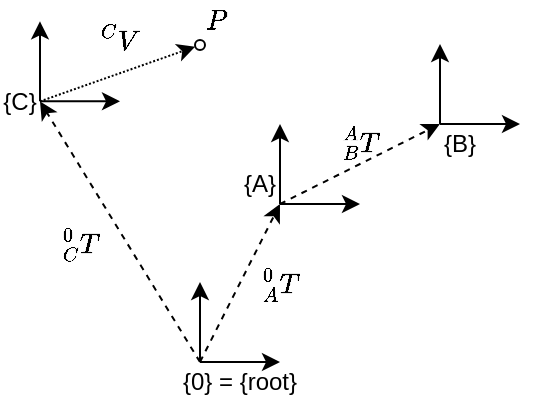 <mxfile version="22.0.3" type="device">
  <diagram name="Page-1" id="YHwHz5CtO0r4rTTCko6j">
    <mxGraphModel dx="683" dy="48" grid="1" gridSize="10" guides="1" tooltips="1" connect="1" arrows="1" fold="1" page="1" pageScale="1" pageWidth="400" pageHeight="400" math="1" shadow="0">
      <root>
        <mxCell id="0" />
        <mxCell id="1" parent="0" />
        <mxCell id="9bauoa5YYWKP2KJ3byO4-3" value="$$P$$" style="text;html=1;strokeColor=none;fillColor=none;align=center;verticalAlign=middle;whiteSpace=wrap;rounded=0;" parent="1" vertex="1">
          <mxGeometry x="117.5" y="418" width="20" height="20" as="geometry" />
        </mxCell>
        <mxCell id="7qCq1GFNX_gJc4Ww-9VF-2" value="" style="endArrow=classic;html=1;rounded=0;" parent="1" edge="1">
          <mxGeometry width="50" height="50" relative="1" as="geometry">
            <mxPoint x="120" y="599" as="sourcePoint" />
            <mxPoint x="120" y="559" as="targetPoint" />
          </mxGeometry>
        </mxCell>
        <mxCell id="7qCq1GFNX_gJc4Ww-9VF-3" value="" style="endArrow=classic;html=1;rounded=0;" parent="1" edge="1">
          <mxGeometry width="50" height="50" relative="1" as="geometry">
            <mxPoint x="120" y="599" as="sourcePoint" />
            <mxPoint x="160" y="599" as="targetPoint" />
          </mxGeometry>
        </mxCell>
        <mxCell id="7qCq1GFNX_gJc4Ww-9VF-4" value="" style="endArrow=classic;html=1;rounded=0;" parent="1" edge="1">
          <mxGeometry width="50" height="50" relative="1" as="geometry">
            <mxPoint x="160" y="520" as="sourcePoint" />
            <mxPoint x="160" y="480" as="targetPoint" />
          </mxGeometry>
        </mxCell>
        <mxCell id="7qCq1GFNX_gJc4Ww-9VF-5" value="" style="endArrow=classic;html=1;rounded=0;" parent="1" edge="1">
          <mxGeometry width="50" height="50" relative="1" as="geometry">
            <mxPoint x="160" y="520" as="sourcePoint" />
            <mxPoint x="200" y="520" as="targetPoint" />
          </mxGeometry>
        </mxCell>
        <mxCell id="7qCq1GFNX_gJc4Ww-9VF-6" value="" style="endArrow=classic;html=1;rounded=0;" parent="1" edge="1">
          <mxGeometry width="50" height="50" relative="1" as="geometry">
            <mxPoint x="240" y="480" as="sourcePoint" />
            <mxPoint x="240" y="440" as="targetPoint" />
          </mxGeometry>
        </mxCell>
        <mxCell id="7qCq1GFNX_gJc4Ww-9VF-7" value="" style="endArrow=classic;html=1;rounded=0;" parent="1" edge="1">
          <mxGeometry width="50" height="50" relative="1" as="geometry">
            <mxPoint x="240" y="480" as="sourcePoint" />
            <mxPoint x="280" y="480" as="targetPoint" />
          </mxGeometry>
        </mxCell>
        <mxCell id="7qCq1GFNX_gJc4Ww-9VF-8" value="" style="endArrow=classic;html=1;rounded=0;exitX=1;exitY=0.5;exitDx=0;exitDy=0;" parent="1" source="7qCq1GFNX_gJc4Ww-9VF-16" edge="1">
          <mxGeometry width="50" height="50" relative="1" as="geometry">
            <mxPoint x="40" y="468.67" as="sourcePoint" />
            <mxPoint x="40" y="428.67" as="targetPoint" />
          </mxGeometry>
        </mxCell>
        <mxCell id="7qCq1GFNX_gJc4Ww-9VF-9" value="" style="endArrow=classic;html=1;rounded=0;" parent="1" edge="1">
          <mxGeometry width="50" height="50" relative="1" as="geometry">
            <mxPoint x="40" y="468.67" as="sourcePoint" />
            <mxPoint x="80" y="468.67" as="targetPoint" />
          </mxGeometry>
        </mxCell>
        <mxCell id="7qCq1GFNX_gJc4Ww-9VF-10" value="" style="endArrow=classic;html=1;rounded=0;dashed=1;entryX=1;entryY=1;entryDx=0;entryDy=0;" parent="1" target="7qCq1GFNX_gJc4Ww-9VF-14" edge="1">
          <mxGeometry width="50" height="50" relative="1" as="geometry">
            <mxPoint x="120" y="599" as="sourcePoint" />
            <mxPoint x="160" y="519" as="targetPoint" />
          </mxGeometry>
        </mxCell>
        <mxCell id="7qCq1GFNX_gJc4Ww-9VF-11" value="" style="endArrow=classic;html=1;rounded=0;dashed=1;entryX=0;entryY=0;entryDx=0;entryDy=0;" parent="1" target="7qCq1GFNX_gJc4Ww-9VF-15" edge="1">
          <mxGeometry width="50" height="50" relative="1" as="geometry">
            <mxPoint x="160" y="520" as="sourcePoint" />
            <mxPoint x="200" y="401" as="targetPoint" />
          </mxGeometry>
        </mxCell>
        <mxCell id="7qCq1GFNX_gJc4Ww-9VF-12" value="" style="endArrow=classic;html=1;rounded=0;dashed=1;entryX=1;entryY=0.5;entryDx=0;entryDy=0;" parent="1" target="7qCq1GFNX_gJc4Ww-9VF-16" edge="1">
          <mxGeometry width="50" height="50" relative="1" as="geometry">
            <mxPoint x="120" y="599" as="sourcePoint" />
            <mxPoint x="40" y="479" as="targetPoint" />
          </mxGeometry>
        </mxCell>
        <mxCell id="7qCq1GFNX_gJc4Ww-9VF-13" value="{0} = {root}" style="text;html=1;strokeColor=none;fillColor=none;align=center;verticalAlign=middle;whiteSpace=wrap;rounded=0;" parent="1" vertex="1">
          <mxGeometry x="110" y="599" width="60" height="20" as="geometry" />
        </mxCell>
        <mxCell id="7qCq1GFNX_gJc4Ww-9VF-14" value="{A}" style="text;html=1;strokeColor=none;fillColor=none;align=center;verticalAlign=middle;whiteSpace=wrap;rounded=0;" parent="1" vertex="1">
          <mxGeometry x="140" y="500" width="20" height="20" as="geometry" />
        </mxCell>
        <mxCell id="7qCq1GFNX_gJc4Ww-9VF-15" value="{B}" style="text;html=1;strokeColor=none;fillColor=none;align=center;verticalAlign=middle;whiteSpace=wrap;rounded=0;" parent="1" vertex="1">
          <mxGeometry x="240" y="480" width="20" height="20" as="geometry" />
        </mxCell>
        <mxCell id="7qCq1GFNX_gJc4Ww-9VF-16" value="{C}" style="text;html=1;strokeColor=none;fillColor=none;align=center;verticalAlign=middle;whiteSpace=wrap;rounded=0;" parent="1" vertex="1">
          <mxGeometry x="20" y="458.67" width="20" height="20" as="geometry" />
        </mxCell>
        <mxCell id="7qCq1GFNX_gJc4Ww-9VF-17" value="$$^0_A T$$" style="text;html=1;strokeColor=none;fillColor=none;align=center;verticalAlign=middle;whiteSpace=wrap;rounded=0;" parent="1" vertex="1">
          <mxGeometry x="150" y="550" width="20" height="20" as="geometry" />
        </mxCell>
        <mxCell id="7qCq1GFNX_gJc4Ww-9VF-19" value="$$^A_B T$$" style="text;html=1;strokeColor=none;fillColor=none;align=center;verticalAlign=middle;whiteSpace=wrap;rounded=0;" parent="1" vertex="1">
          <mxGeometry x="190" y="478.67" width="20" height="20" as="geometry" />
        </mxCell>
        <mxCell id="7qCq1GFNX_gJc4Ww-9VF-20" value="$$^0_C&amp;nbsp;T$$" style="text;html=1;strokeColor=none;fillColor=none;align=center;verticalAlign=middle;whiteSpace=wrap;rounded=0;" parent="1" vertex="1">
          <mxGeometry x="50" y="530" width="20" height="20" as="geometry" />
        </mxCell>
        <mxCell id="7qCq1GFNX_gJc4Ww-9VF-23" value="$$^C V$$" style="text;html=1;strokeColor=none;fillColor=none;align=center;verticalAlign=middle;whiteSpace=wrap;rounded=0;" parent="1" vertex="1">
          <mxGeometry x="70" y="428.25" width="20" height="20" as="geometry" />
        </mxCell>
        <mxCell id="9bauoa5YYWKP2KJ3byO4-2" value="" style="endArrow=classic;html=1;rounded=0;dashed=1;dashPattern=1 1;exitX=1;exitY=0.5;exitDx=0;exitDy=0;" parent="1" source="7qCq1GFNX_gJc4Ww-9VF-16" target="9bauoa5YYWKP2KJ3byO4-1" edge="1">
          <mxGeometry width="50" height="50" relative="1" as="geometry">
            <mxPoint x="40" y="469" as="sourcePoint" />
            <mxPoint x="120" y="440" as="targetPoint" />
          </mxGeometry>
        </mxCell>
        <mxCell id="9bauoa5YYWKP2KJ3byO4-1" value="" style="ellipse;whiteSpace=wrap;html=1;aspect=fixed;" parent="1" vertex="1">
          <mxGeometry x="117.5" y="438" width="5" height="5" as="geometry" />
        </mxCell>
      </root>
    </mxGraphModel>
  </diagram>
</mxfile>
